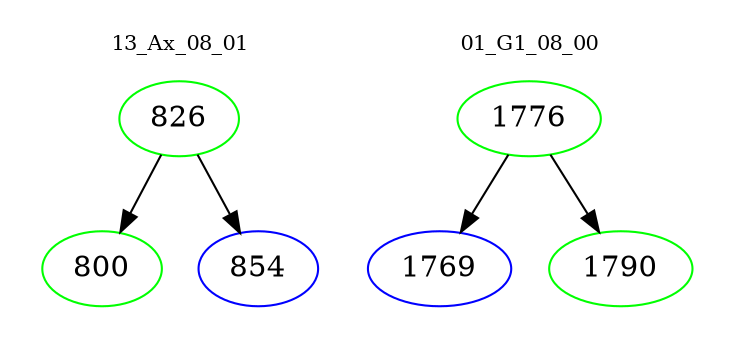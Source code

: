 digraph{
subgraph cluster_0 {
color = white
label = "13_Ax_08_01";
fontsize=10;
T0_826 [label="826", color="green"]
T0_826 -> T0_800 [color="black"]
T0_800 [label="800", color="green"]
T0_826 -> T0_854 [color="black"]
T0_854 [label="854", color="blue"]
}
subgraph cluster_1 {
color = white
label = "01_G1_08_00";
fontsize=10;
T1_1776 [label="1776", color="green"]
T1_1776 -> T1_1769 [color="black"]
T1_1769 [label="1769", color="blue"]
T1_1776 -> T1_1790 [color="black"]
T1_1790 [label="1790", color="green"]
}
}
